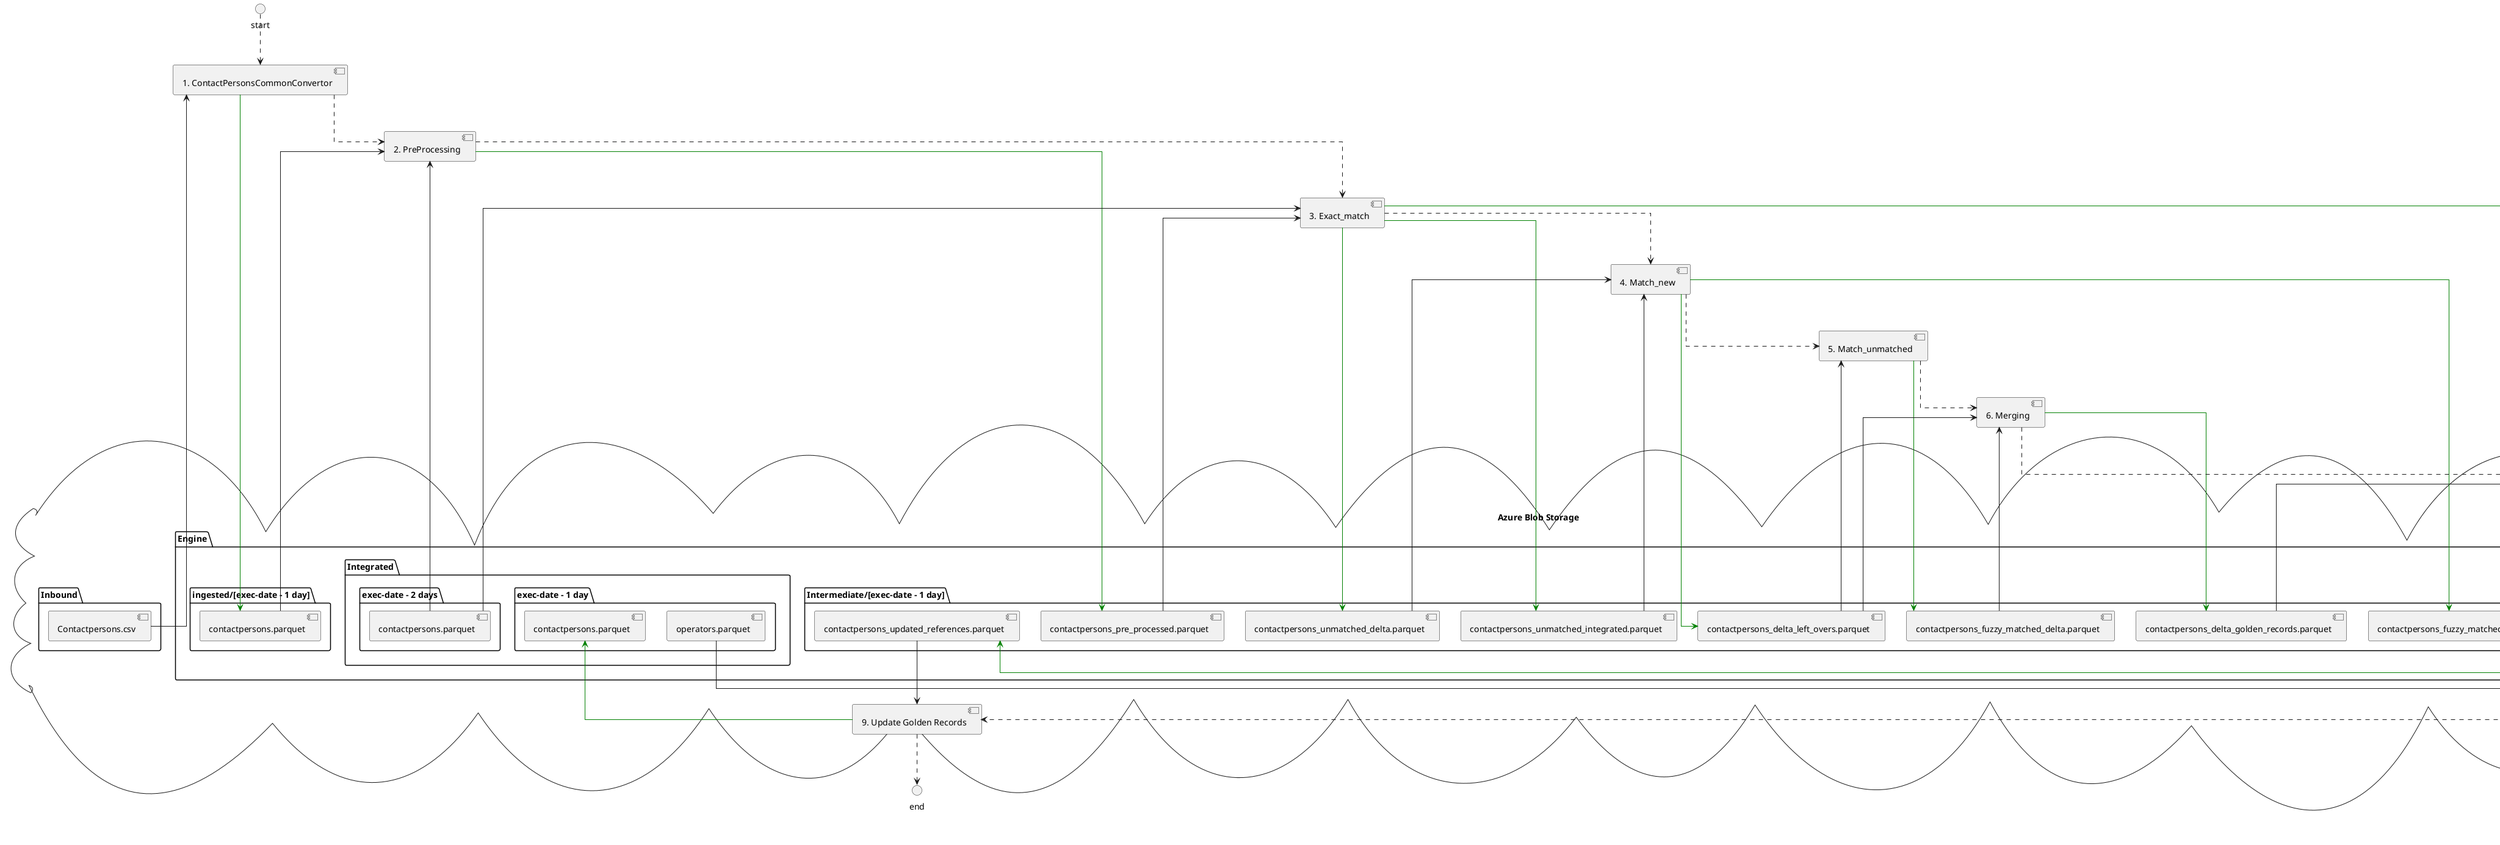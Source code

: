 @startuml
skinparam linetype ortho

cloud "Azure Blob Storage" {
  folder "Inbound" {
    [Contactpersons.csv] as inb
  }

  folder "Engine" {
    folder "ingested/[exec-date - 1 day]" {      
        [contactpersons.parquet] as ingest      
    }
    folder "Intermediate/[exec-date - 1 day]" {      
         [contactpersons_pre_processed.parquet] as prepro
         [contactpersons_exact_matches.parquet] as exm
         [contactpersons_fuzzy_matched_delta.parquet] as fmd
         [contactpersons_fuzzy_matched_delta_integrated.parquet] as fmdi
         [contactpersons_unmatched_delta.parquet] as umd
         [contactpersons_unmatched_integrated.parquet] as umi
         [contactpersons_delta_left_overs.parquet] as dlo
         [contactpersons_delta_golden_records.parquet] as dgr
         [contactpersons_combined.parquet] as comb
         [contactpersons_updated_references.parquet] as urp
    }
    folder "Integrated" {
      folder "exec-date - 1 day" {
        [contactpersons.parquet] as integc
        [operators.parquet] as intego
      }
      folder "exec-date - 2 days" {
        [contactpersons.parquet] as integCOld
      }
    }
  }
}

[1. ContactPersonsCommonConvertor] as pConv
[2. PreProcessing] as pPrep
[3. Exact_match] as pExactM
[4. Match_new] as pMn
[5. Match_unmatched] as pMu
[6. Merging] as pMerge
[7. Combine] as pComb
[8. Referencing] as pRef
[9. Update Golden Records] as pUgr

start .d-> pConv

pConv <- inb
pConv -[#green]> ingest
pConv .d-> pPrep

pPrep <- ingest
pPrep <- integCOld
pPrep -[#green]> prepro
pPrep .d-> pExactM

pExactM <- prepro
pExactM <- integCOld
pExactM -[#green]> exm
pExactM -[#green]> umd
pExactM -[#green]> umi
pExactM .d-> pMn

pMn <- umd
pMn <- umi
pMn -[#green]> fmdi
pMn -[#green]> dlo
pMn .d-> pMu

pMu <- dlo
pMu -[#green]> fmd
pMu .d-> pMerge

pMerge <- fmd
pMerge <- dlo
pMerge -[#green]> dgr
pMerge .d-> pComb

pComb <- exm
pComb <- fmdi
pComb <- dgr
pComb -[#green]> comb
pComb .d-> pRef

pRef <- comb
pRef <- intego
pRef -[#green]> urp
pRef .d-> pUgr

pUgr <- urp
pUgr -[#green]> integc

pUgr .d-> end
@enduml